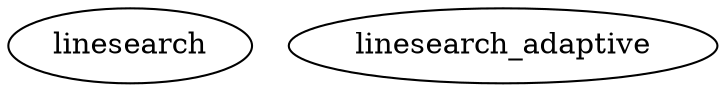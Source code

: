 /* Created by mdot for Matlab */
digraph m2html {

  linesearch [URL="linesearch.html"];
  linesearch_adaptive [URL="linesearch_adaptive.html"];
}